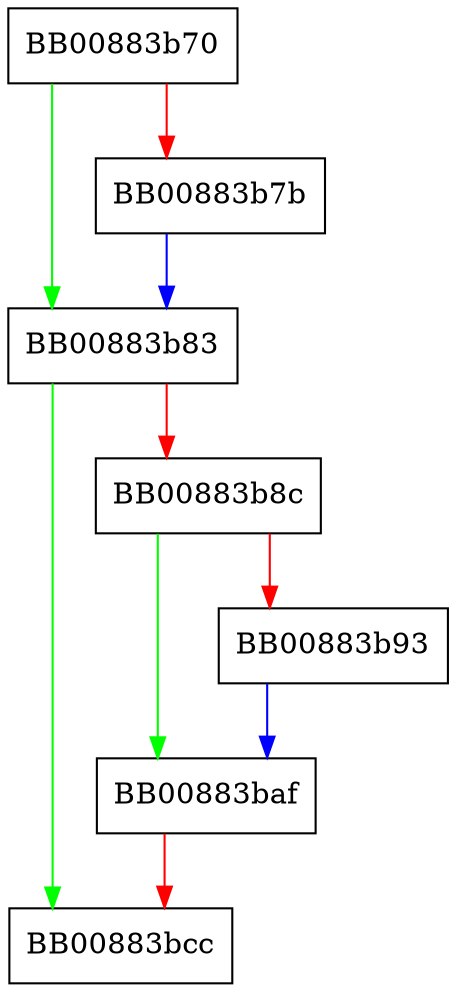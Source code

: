 digraph _IO_unsave_markers {
  node [shape="box"];
  graph [splines=ortho];
  BB00883b70 -> BB00883b83 [color="green"];
  BB00883b70 -> BB00883b7b [color="red"];
  BB00883b7b -> BB00883b83 [color="blue"];
  BB00883b83 -> BB00883bcc [color="green"];
  BB00883b83 -> BB00883b8c [color="red"];
  BB00883b8c -> BB00883baf [color="green"];
  BB00883b8c -> BB00883b93 [color="red"];
  BB00883b93 -> BB00883baf [color="blue"];
  BB00883baf -> BB00883bcc [color="red"];
}